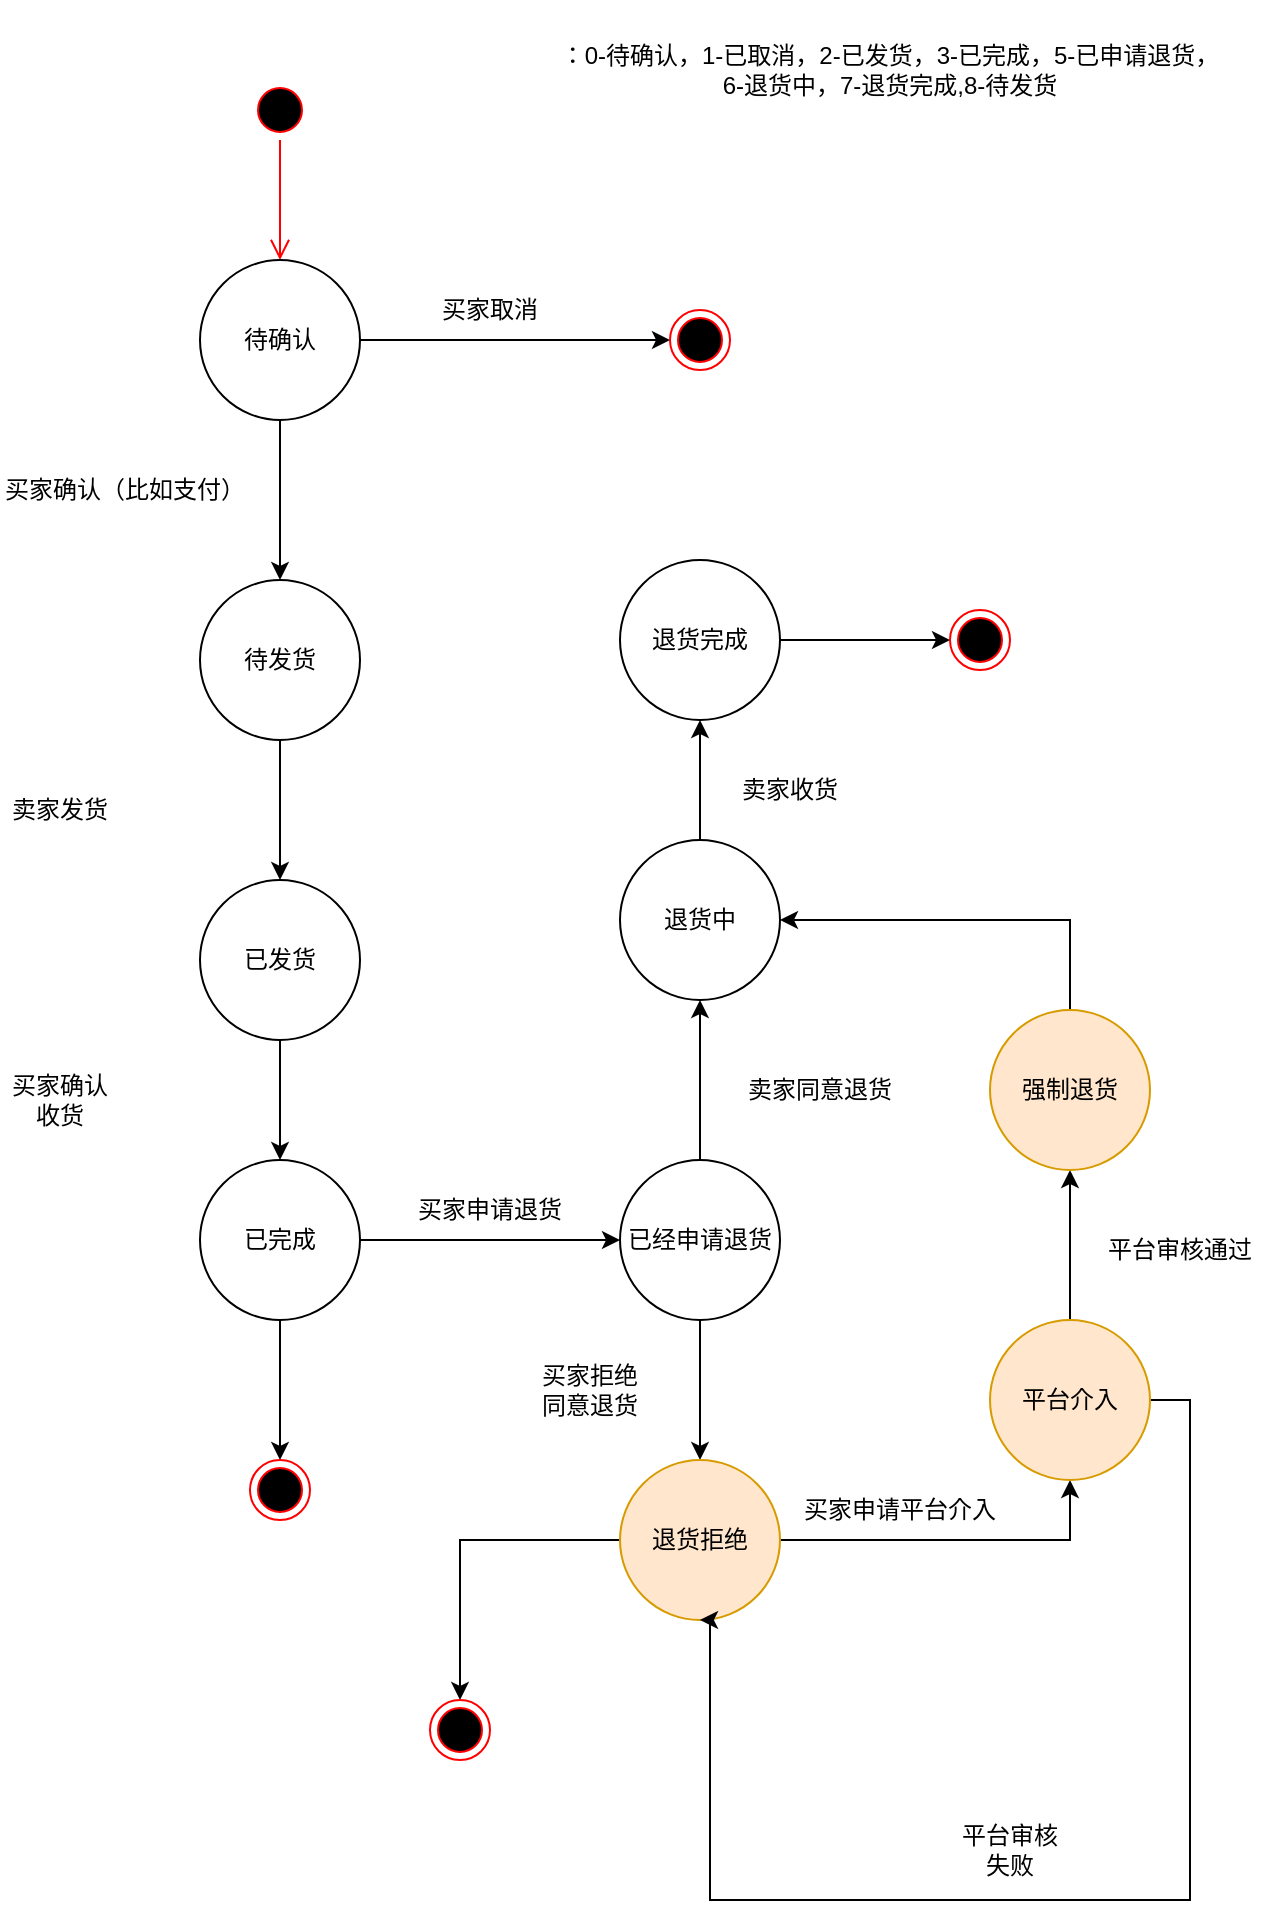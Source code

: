 <mxfile version="24.2.7" type="github">
  <diagram name="第 1 页" id="-6jQfvmr-_DQ8bL5m3Pi">
    <mxGraphModel dx="1750" dy="883" grid="1" gridSize="10" guides="1" tooltips="1" connect="1" arrows="1" fold="1" page="1" pageScale="1" pageWidth="827" pageHeight="1169" math="0" shadow="0">
      <root>
        <mxCell id="0" />
        <mxCell id="1" parent="0" />
        <mxCell id="CoP99q0dUA2zQu_3UIu4-1" value="" style="ellipse;html=1;shape=startState;fillColor=#000000;strokeColor=#ff0000;" vertex="1" parent="1">
          <mxGeometry x="280" y="90" width="30" height="30" as="geometry" />
        </mxCell>
        <mxCell id="CoP99q0dUA2zQu_3UIu4-2" value="" style="edgeStyle=orthogonalEdgeStyle;html=1;verticalAlign=bottom;endArrow=open;endSize=8;strokeColor=#ff0000;rounded=0;" edge="1" source="CoP99q0dUA2zQu_3UIu4-1" parent="1">
          <mxGeometry relative="1" as="geometry">
            <mxPoint x="295" y="180" as="targetPoint" />
          </mxGeometry>
        </mxCell>
        <mxCell id="CoP99q0dUA2zQu_3UIu4-7" style="edgeStyle=orthogonalEdgeStyle;rounded=0;orthogonalLoop=1;jettySize=auto;html=1;exitX=1;exitY=0.5;exitDx=0;exitDy=0;entryX=0;entryY=0.5;entryDx=0;entryDy=0;" edge="1" parent="1" source="CoP99q0dUA2zQu_3UIu4-3" target="CoP99q0dUA2zQu_3UIu4-6">
          <mxGeometry relative="1" as="geometry" />
        </mxCell>
        <mxCell id="CoP99q0dUA2zQu_3UIu4-11" style="edgeStyle=orthogonalEdgeStyle;rounded=0;orthogonalLoop=1;jettySize=auto;html=1;exitX=0.5;exitY=1;exitDx=0;exitDy=0;entryX=0.5;entryY=0;entryDx=0;entryDy=0;" edge="1" parent="1" source="CoP99q0dUA2zQu_3UIu4-3" target="CoP99q0dUA2zQu_3UIu4-9">
          <mxGeometry relative="1" as="geometry" />
        </mxCell>
        <mxCell id="CoP99q0dUA2zQu_3UIu4-3" value="待确认" style="ellipse;whiteSpace=wrap;html=1;aspect=fixed;" vertex="1" parent="1">
          <mxGeometry x="255" y="180" width="80" height="80" as="geometry" />
        </mxCell>
        <mxCell id="CoP99q0dUA2zQu_3UIu4-5" value="：0-待确认，1-已取消，2-已发货，3-已完成，5-已申请退货，6-退货中，7-退货完成,8-待发货" style="text;html=1;align=center;verticalAlign=middle;whiteSpace=wrap;rounded=0;" vertex="1" parent="1">
          <mxGeometry x="430" y="50" width="340" height="70" as="geometry" />
        </mxCell>
        <mxCell id="CoP99q0dUA2zQu_3UIu4-6" value="" style="ellipse;html=1;shape=endState;fillColor=#000000;strokeColor=#ff0000;" vertex="1" parent="1">
          <mxGeometry x="490" y="205" width="30" height="30" as="geometry" />
        </mxCell>
        <mxCell id="CoP99q0dUA2zQu_3UIu4-8" value="买家取消" style="text;html=1;align=center;verticalAlign=middle;whiteSpace=wrap;rounded=0;" vertex="1" parent="1">
          <mxGeometry x="370" y="190" width="60" height="30" as="geometry" />
        </mxCell>
        <mxCell id="CoP99q0dUA2zQu_3UIu4-13" style="edgeStyle=orthogonalEdgeStyle;rounded=0;orthogonalLoop=1;jettySize=auto;html=1;exitX=0.5;exitY=1;exitDx=0;exitDy=0;" edge="1" parent="1" source="CoP99q0dUA2zQu_3UIu4-9" target="CoP99q0dUA2zQu_3UIu4-12">
          <mxGeometry relative="1" as="geometry" />
        </mxCell>
        <mxCell id="CoP99q0dUA2zQu_3UIu4-9" value="待发货" style="ellipse;whiteSpace=wrap;html=1;aspect=fixed;" vertex="1" parent="1">
          <mxGeometry x="255" y="340" width="80" height="80" as="geometry" />
        </mxCell>
        <mxCell id="CoP99q0dUA2zQu_3UIu4-10" value="买家确认（比如支付）" style="text;html=1;align=center;verticalAlign=middle;whiteSpace=wrap;rounded=0;" vertex="1" parent="1">
          <mxGeometry x="155" y="280" width="125" height="30" as="geometry" />
        </mxCell>
        <mxCell id="CoP99q0dUA2zQu_3UIu4-17" style="edgeStyle=orthogonalEdgeStyle;rounded=0;orthogonalLoop=1;jettySize=auto;html=1;exitX=0.5;exitY=1;exitDx=0;exitDy=0;entryX=0.5;entryY=0;entryDx=0;entryDy=0;" edge="1" parent="1" source="CoP99q0dUA2zQu_3UIu4-12" target="CoP99q0dUA2zQu_3UIu4-14">
          <mxGeometry relative="1" as="geometry" />
        </mxCell>
        <mxCell id="CoP99q0dUA2zQu_3UIu4-12" value="已发货" style="ellipse;whiteSpace=wrap;html=1;aspect=fixed;" vertex="1" parent="1">
          <mxGeometry x="255" y="490" width="80" height="80" as="geometry" />
        </mxCell>
        <mxCell id="CoP99q0dUA2zQu_3UIu4-19" style="edgeStyle=orthogonalEdgeStyle;rounded=0;orthogonalLoop=1;jettySize=auto;html=1;exitX=1;exitY=0.5;exitDx=0;exitDy=0;entryX=0;entryY=0.5;entryDx=0;entryDy=0;" edge="1" parent="1" source="CoP99q0dUA2zQu_3UIu4-14" target="CoP99q0dUA2zQu_3UIu4-18">
          <mxGeometry relative="1" as="geometry" />
        </mxCell>
        <mxCell id="CoP99q0dUA2zQu_3UIu4-27" style="edgeStyle=orthogonalEdgeStyle;rounded=0;orthogonalLoop=1;jettySize=auto;html=1;exitX=0.5;exitY=1;exitDx=0;exitDy=0;entryX=0.5;entryY=0;entryDx=0;entryDy=0;" edge="1" parent="1" source="CoP99q0dUA2zQu_3UIu4-14" target="CoP99q0dUA2zQu_3UIu4-26">
          <mxGeometry relative="1" as="geometry" />
        </mxCell>
        <mxCell id="CoP99q0dUA2zQu_3UIu4-14" value="已完成" style="ellipse;whiteSpace=wrap;html=1;aspect=fixed;" vertex="1" parent="1">
          <mxGeometry x="255" y="630" width="80" height="80" as="geometry" />
        </mxCell>
        <mxCell id="CoP99q0dUA2zQu_3UIu4-15" value="卖家发货" style="text;html=1;align=center;verticalAlign=middle;whiteSpace=wrap;rounded=0;" vertex="1" parent="1">
          <mxGeometry x="155" y="440" width="60" height="30" as="geometry" />
        </mxCell>
        <mxCell id="CoP99q0dUA2zQu_3UIu4-16" value="买家确认收货" style="text;html=1;align=center;verticalAlign=middle;whiteSpace=wrap;rounded=0;" vertex="1" parent="1">
          <mxGeometry x="155" y="585" width="60" height="30" as="geometry" />
        </mxCell>
        <mxCell id="CoP99q0dUA2zQu_3UIu4-22" style="edgeStyle=orthogonalEdgeStyle;rounded=0;orthogonalLoop=1;jettySize=auto;html=1;exitX=0.5;exitY=0;exitDx=0;exitDy=0;entryX=0.5;entryY=1;entryDx=0;entryDy=0;" edge="1" parent="1" source="CoP99q0dUA2zQu_3UIu4-18" target="CoP99q0dUA2zQu_3UIu4-21">
          <mxGeometry relative="1" as="geometry" />
        </mxCell>
        <mxCell id="CoP99q0dUA2zQu_3UIu4-31" style="edgeStyle=orthogonalEdgeStyle;rounded=0;orthogonalLoop=1;jettySize=auto;html=1;exitX=0.5;exitY=1;exitDx=0;exitDy=0;entryX=0.5;entryY=0;entryDx=0;entryDy=0;" edge="1" parent="1" source="CoP99q0dUA2zQu_3UIu4-18" target="CoP99q0dUA2zQu_3UIu4-30">
          <mxGeometry relative="1" as="geometry" />
        </mxCell>
        <mxCell id="CoP99q0dUA2zQu_3UIu4-18" value="已经申请退货" style="ellipse;whiteSpace=wrap;html=1;aspect=fixed;" vertex="1" parent="1">
          <mxGeometry x="465" y="630" width="80" height="80" as="geometry" />
        </mxCell>
        <mxCell id="CoP99q0dUA2zQu_3UIu4-20" value="买家申请退货" style="text;html=1;align=center;verticalAlign=middle;whiteSpace=wrap;rounded=0;" vertex="1" parent="1">
          <mxGeometry x="360" y="640" width="80" height="30" as="geometry" />
        </mxCell>
        <mxCell id="CoP99q0dUA2zQu_3UIu4-25" style="edgeStyle=orthogonalEdgeStyle;rounded=0;orthogonalLoop=1;jettySize=auto;html=1;exitX=0.5;exitY=0;exitDx=0;exitDy=0;entryX=0.5;entryY=1;entryDx=0;entryDy=0;" edge="1" parent="1" source="CoP99q0dUA2zQu_3UIu4-21" target="CoP99q0dUA2zQu_3UIu4-24">
          <mxGeometry relative="1" as="geometry" />
        </mxCell>
        <mxCell id="CoP99q0dUA2zQu_3UIu4-21" value="退货中" style="ellipse;whiteSpace=wrap;html=1;aspect=fixed;" vertex="1" parent="1">
          <mxGeometry x="465" y="470" width="80" height="80" as="geometry" />
        </mxCell>
        <mxCell id="CoP99q0dUA2zQu_3UIu4-23" value="卖家同意退货" style="text;html=1;align=center;verticalAlign=middle;whiteSpace=wrap;rounded=0;" vertex="1" parent="1">
          <mxGeometry x="520" y="585" width="90" height="20" as="geometry" />
        </mxCell>
        <mxCell id="CoP99q0dUA2zQu_3UIu4-29" style="edgeStyle=orthogonalEdgeStyle;rounded=0;orthogonalLoop=1;jettySize=auto;html=1;exitX=1;exitY=0.5;exitDx=0;exitDy=0;entryX=0;entryY=0.5;entryDx=0;entryDy=0;" edge="1" parent="1" source="CoP99q0dUA2zQu_3UIu4-24" target="CoP99q0dUA2zQu_3UIu4-28">
          <mxGeometry relative="1" as="geometry" />
        </mxCell>
        <mxCell id="CoP99q0dUA2zQu_3UIu4-24" value="退货完成" style="ellipse;whiteSpace=wrap;html=1;aspect=fixed;" vertex="1" parent="1">
          <mxGeometry x="465" y="330" width="80" height="80" as="geometry" />
        </mxCell>
        <mxCell id="CoP99q0dUA2zQu_3UIu4-26" value="" style="ellipse;html=1;shape=endState;fillColor=#000000;strokeColor=#ff0000;" vertex="1" parent="1">
          <mxGeometry x="280" y="780" width="30" height="30" as="geometry" />
        </mxCell>
        <mxCell id="CoP99q0dUA2zQu_3UIu4-28" value="" style="ellipse;html=1;shape=endState;fillColor=#000000;strokeColor=#ff0000;" vertex="1" parent="1">
          <mxGeometry x="630" y="355" width="30" height="30" as="geometry" />
        </mxCell>
        <mxCell id="CoP99q0dUA2zQu_3UIu4-35" style="edgeStyle=orthogonalEdgeStyle;rounded=0;orthogonalLoop=1;jettySize=auto;html=1;exitX=1;exitY=0.5;exitDx=0;exitDy=0;entryX=0.5;entryY=1;entryDx=0;entryDy=0;" edge="1" parent="1" source="CoP99q0dUA2zQu_3UIu4-30" target="CoP99q0dUA2zQu_3UIu4-34">
          <mxGeometry relative="1" as="geometry" />
        </mxCell>
        <mxCell id="CoP99q0dUA2zQu_3UIu4-48" style="edgeStyle=orthogonalEdgeStyle;rounded=0;orthogonalLoop=1;jettySize=auto;html=1;exitX=0;exitY=0.5;exitDx=0;exitDy=0;entryX=0.5;entryY=0;entryDx=0;entryDy=0;" edge="1" parent="1" source="CoP99q0dUA2zQu_3UIu4-30" target="CoP99q0dUA2zQu_3UIu4-47">
          <mxGeometry relative="1" as="geometry" />
        </mxCell>
        <mxCell id="CoP99q0dUA2zQu_3UIu4-30" value="退货拒绝" style="ellipse;whiteSpace=wrap;html=1;aspect=fixed;fillColor=#ffe6cc;strokeColor=#d79b00;" vertex="1" parent="1">
          <mxGeometry x="465" y="780" width="80" height="80" as="geometry" />
        </mxCell>
        <mxCell id="CoP99q0dUA2zQu_3UIu4-33" value="买家拒绝同意退货" style="text;html=1;align=center;verticalAlign=middle;whiteSpace=wrap;rounded=0;" vertex="1" parent="1">
          <mxGeometry x="420" y="730" width="60" height="30" as="geometry" />
        </mxCell>
        <mxCell id="CoP99q0dUA2zQu_3UIu4-39" style="edgeStyle=orthogonalEdgeStyle;rounded=0;orthogonalLoop=1;jettySize=auto;html=1;exitX=1;exitY=0.5;exitDx=0;exitDy=0;entryX=0.5;entryY=1;entryDx=0;entryDy=0;" edge="1" parent="1" source="CoP99q0dUA2zQu_3UIu4-34" target="CoP99q0dUA2zQu_3UIu4-30">
          <mxGeometry relative="1" as="geometry">
            <mxPoint x="820" y="750.0" as="targetPoint" />
            <Array as="points">
              <mxPoint x="750" y="750" />
              <mxPoint x="750" y="1000" />
              <mxPoint x="510" y="1000" />
              <mxPoint x="510" y="860" />
            </Array>
          </mxGeometry>
        </mxCell>
        <mxCell id="CoP99q0dUA2zQu_3UIu4-43" style="edgeStyle=orthogonalEdgeStyle;rounded=0;orthogonalLoop=1;jettySize=auto;html=1;exitX=0.5;exitY=0;exitDx=0;exitDy=0;" edge="1" parent="1" source="CoP99q0dUA2zQu_3UIu4-34" target="CoP99q0dUA2zQu_3UIu4-41">
          <mxGeometry relative="1" as="geometry" />
        </mxCell>
        <mxCell id="CoP99q0dUA2zQu_3UIu4-34" value="平台介入" style="ellipse;whiteSpace=wrap;html=1;aspect=fixed;fillColor=#ffe6cc;strokeColor=#d79b00;" vertex="1" parent="1">
          <mxGeometry x="650" y="710" width="80" height="80" as="geometry" />
        </mxCell>
        <mxCell id="CoP99q0dUA2zQu_3UIu4-36" value="买家申请平台介入" style="text;html=1;align=center;verticalAlign=middle;whiteSpace=wrap;rounded=0;" vertex="1" parent="1">
          <mxGeometry x="550" y="790" width="110" height="30" as="geometry" />
        </mxCell>
        <mxCell id="CoP99q0dUA2zQu_3UIu4-45" style="edgeStyle=orthogonalEdgeStyle;rounded=0;orthogonalLoop=1;jettySize=auto;html=1;exitX=0.5;exitY=0;exitDx=0;exitDy=0;entryX=1;entryY=0.5;entryDx=0;entryDy=0;" edge="1" parent="1" source="CoP99q0dUA2zQu_3UIu4-41" target="CoP99q0dUA2zQu_3UIu4-21">
          <mxGeometry relative="1" as="geometry" />
        </mxCell>
        <mxCell id="CoP99q0dUA2zQu_3UIu4-41" value="强制退货" style="ellipse;whiteSpace=wrap;html=1;aspect=fixed;fillColor=#ffe6cc;strokeColor=#d79b00;" vertex="1" parent="1">
          <mxGeometry x="650" y="555" width="80" height="80" as="geometry" />
        </mxCell>
        <mxCell id="CoP99q0dUA2zQu_3UIu4-42" value="平台审核失败" style="text;html=1;align=center;verticalAlign=middle;whiteSpace=wrap;rounded=0;" vertex="1" parent="1">
          <mxGeometry x="630" y="960" width="60" height="30" as="geometry" />
        </mxCell>
        <mxCell id="CoP99q0dUA2zQu_3UIu4-44" value="平台审核通过" style="text;html=1;align=center;verticalAlign=middle;whiteSpace=wrap;rounded=0;" vertex="1" parent="1">
          <mxGeometry x="700" y="660" width="90" height="30" as="geometry" />
        </mxCell>
        <mxCell id="CoP99q0dUA2zQu_3UIu4-46" value="卖家收货" style="text;html=1;align=center;verticalAlign=middle;whiteSpace=wrap;rounded=0;" vertex="1" parent="1">
          <mxGeometry x="520" y="430" width="60" height="30" as="geometry" />
        </mxCell>
        <mxCell id="CoP99q0dUA2zQu_3UIu4-47" value="" style="ellipse;html=1;shape=endState;fillColor=#000000;strokeColor=#ff0000;" vertex="1" parent="1">
          <mxGeometry x="370" y="900" width="30" height="30" as="geometry" />
        </mxCell>
      </root>
    </mxGraphModel>
  </diagram>
</mxfile>
